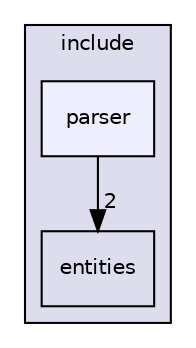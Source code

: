 digraph "include/parser" {
  compound=true
  node [ fontsize="10", fontname="Helvetica"];
  edge [ labelfontsize="10", labelfontname="Helvetica"];
  subgraph clusterdir_d44c64559bbebec7f509842c48db8b23 {
    graph [ bgcolor="#ddddee", pencolor="black", label="include" fontname="Helvetica", fontsize="10", URL="dir_d44c64559bbebec7f509842c48db8b23.html"]
  dir_4563ce166fd24a17a0623db1f3455956 [shape=box label="entities" URL="dir_4563ce166fd24a17a0623db1f3455956.html"];
  dir_3641795f5ac83aac21456e1fce038978 [shape=box, label="parser", style="filled", fillcolor="#eeeeff", pencolor="black", URL="dir_3641795f5ac83aac21456e1fce038978.html"];
  }
  dir_3641795f5ac83aac21456e1fce038978->dir_4563ce166fd24a17a0623db1f3455956 [headlabel="2", labeldistance=1.5 headhref="dir_000003_000001.html"];
}
